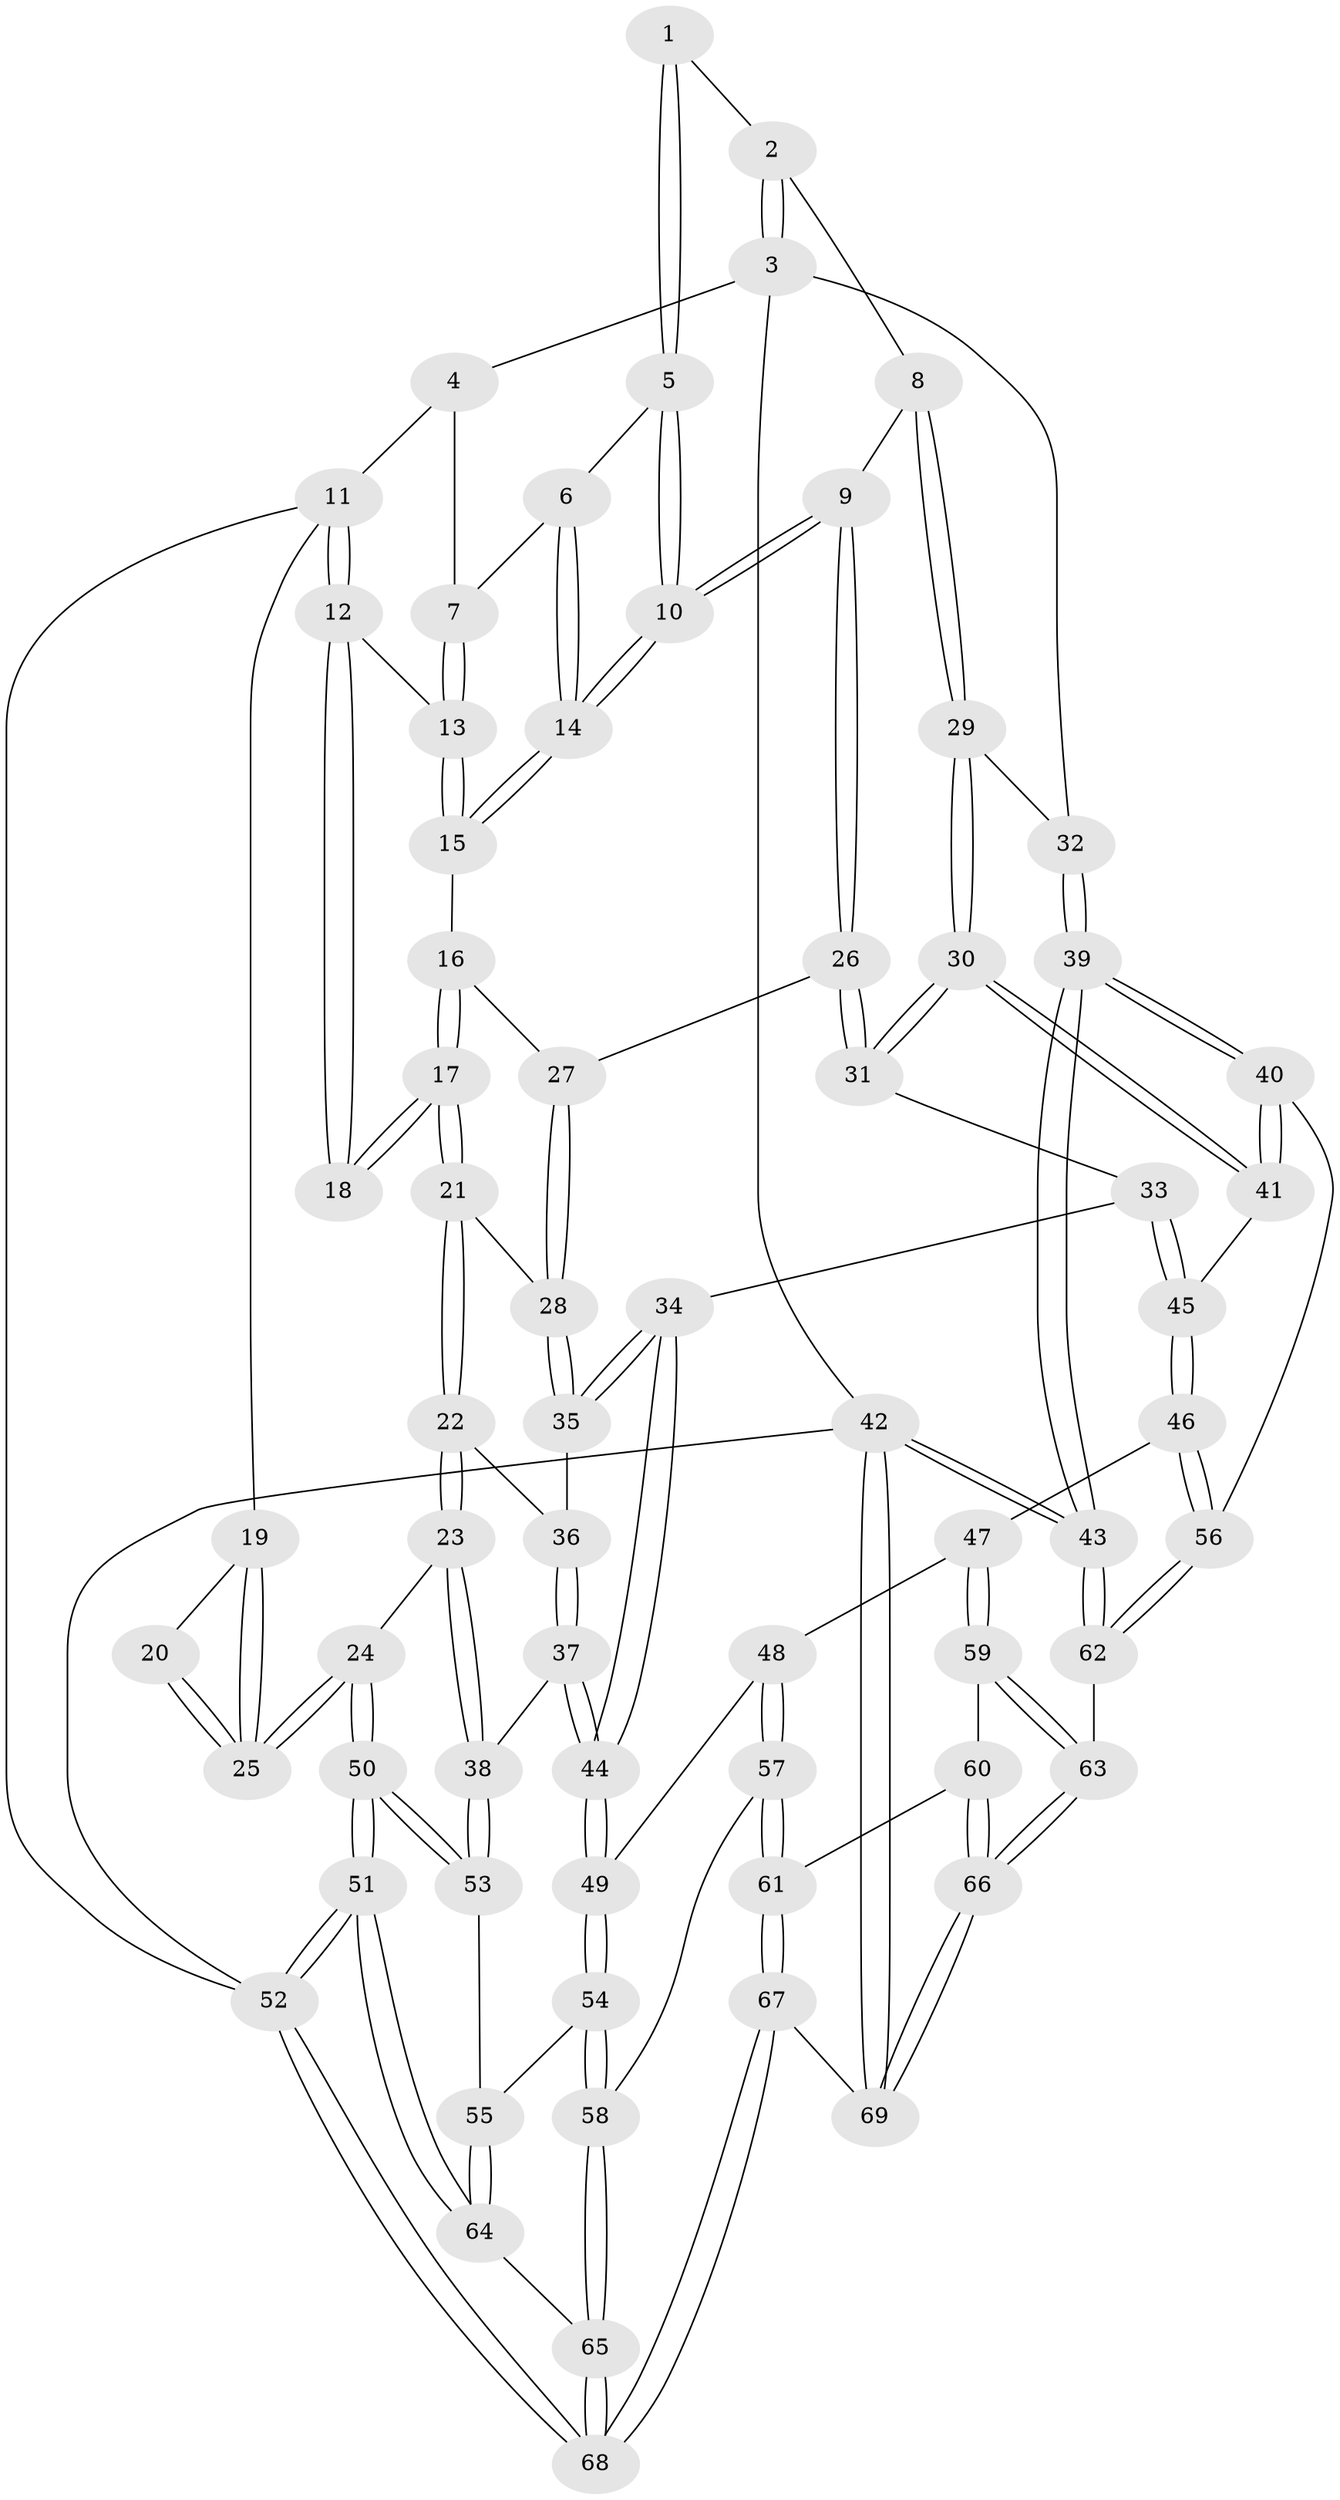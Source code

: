 // coarse degree distribution, {3: 0.2962962962962963, 5: 0.2222222222222222, 6: 0.1111111111111111, 9: 0.037037037037037035, 4: 0.2962962962962963, 7: 0.037037037037037035}
// Generated by graph-tools (version 1.1) at 2025/21/03/04/25 18:21:21]
// undirected, 69 vertices, 169 edges
graph export_dot {
graph [start="1"]
  node [color=gray90,style=filled];
  1 [pos="+0.7669394623584032+0.0045751165996764315"];
  2 [pos="+0.9358900390904018+0.10986732025624697"];
  3 [pos="+1+0"];
  4 [pos="+0.7487073843488465+0"];
  5 [pos="+0.736759838184638+0.07817370733141885"];
  6 [pos="+0.5094860001848592+0.06354175087512107"];
  7 [pos="+0.32867069927149317+0"];
  8 [pos="+0.8385777929259427+0.32405091328087215"];
  9 [pos="+0.7051576887352135+0.28602723234177896"];
  10 [pos="+0.699864722866988+0.2755171778236877"];
  11 [pos="+0+0"];
  12 [pos="+0.23644984857015888+0"];
  13 [pos="+0.30045071453446587+0"];
  14 [pos="+0.5988651569351906+0.22879258275466824"];
  15 [pos="+0.44557890522756755+0.24598441774063395"];
  16 [pos="+0.44170521367044513+0.25108828633573127"];
  17 [pos="+0.2364479593112565+0.3325485425102275"];
  18 [pos="+0.2069266899286095+0.16644500283605929"];
  19 [pos="+0+0.2304802787569777"];
  20 [pos="+0.12644128688038891+0.19690009137968276"];
  21 [pos="+0.2311324302155967+0.35579293698089365"];
  22 [pos="+0.21088356718135007+0.37796546840732387"];
  23 [pos="+0.06076662683367044+0.4508331503825242"];
  24 [pos="+0+0.43306365054810786"];
  25 [pos="+0+0.43179484962790105"];
  26 [pos="+0.6525774241633914+0.3659937763467451"];
  27 [pos="+0.46416711879337735+0.37207431245412964"];
  28 [pos="+0.40985994501465145+0.4329670541316117"];
  29 [pos="+0.8619215004352395+0.34096083114285186"];
  30 [pos="+0.8815882060383451+0.6069530751551594"];
  31 [pos="+0.6216594225286486+0.4882142923229788"];
  32 [pos="+1+0.3093917699202455"];
  33 [pos="+0.5905080278291268+0.525372738235082"];
  34 [pos="+0.46219407904258164+0.5335192142552653"];
  35 [pos="+0.44524163865305044+0.5098153013639622"];
  36 [pos="+0.27921821849505396+0.5241710726397872"];
  37 [pos="+0.2988921582553928+0.6799811861848497"];
  38 [pos="+0.17586619838127607+0.675009212462764"];
  39 [pos="+1+0.8040676217141225"];
  40 [pos="+0.9251799732564125+0.678458221623105"];
  41 [pos="+0.9032124293287239+0.6566323784547496"];
  42 [pos="+1+1"];
  43 [pos="+1+1"];
  44 [pos="+0.36169583988655823+0.7117211645709393"];
  45 [pos="+0.6276103819414446+0.6718070580618755"];
  46 [pos="+0.5802585852294837+0.759901145555495"];
  47 [pos="+0.48238098476876484+0.7618854084860018"];
  48 [pos="+0.3713376986599693+0.7197570287613149"];
  49 [pos="+0.36227997913338783+0.7128405237771542"];
  50 [pos="+0+0.846114731425662"];
  51 [pos="+0+1"];
  52 [pos="+0+1"];
  53 [pos="+0.08970486770269823+0.7624275587956957"];
  54 [pos="+0.2817671775092763+0.8270967286643556"];
  55 [pos="+0.17983729569783613+0.8647880299796749"];
  56 [pos="+0.646679523524492+0.8502454717900942"];
  57 [pos="+0.3830913161240475+0.9397212720232689"];
  58 [pos="+0.2944670915055325+0.9343965396012082"];
  59 [pos="+0.4787486868544198+0.8331427614920568"];
  60 [pos="+0.46569984819227134+0.9310985092573661"];
  61 [pos="+0.38570588052017424+0.9421635198661894"];
  62 [pos="+0.6496926238015291+0.8661865347059304"];
  63 [pos="+0.5869958857291168+0.974988905683635"];
  64 [pos="+0.17773493448331637+0.9086585246492557"];
  65 [pos="+0.22966571647320252+0.9885373501043961"];
  66 [pos="+0.5710866429469114+1"];
  67 [pos="+0.3785448717068873+1"];
  68 [pos="+0.19033190962361732+1"];
  69 [pos="+0.5788868358620747+1"];
  1 -- 2;
  1 -- 5;
  1 -- 5;
  2 -- 3;
  2 -- 3;
  2 -- 8;
  3 -- 4;
  3 -- 32;
  3 -- 42;
  4 -- 7;
  4 -- 11;
  5 -- 6;
  5 -- 10;
  5 -- 10;
  6 -- 7;
  6 -- 14;
  6 -- 14;
  7 -- 13;
  7 -- 13;
  8 -- 9;
  8 -- 29;
  8 -- 29;
  9 -- 10;
  9 -- 10;
  9 -- 26;
  9 -- 26;
  10 -- 14;
  10 -- 14;
  11 -- 12;
  11 -- 12;
  11 -- 19;
  11 -- 52;
  12 -- 13;
  12 -- 18;
  12 -- 18;
  13 -- 15;
  13 -- 15;
  14 -- 15;
  14 -- 15;
  15 -- 16;
  16 -- 17;
  16 -- 17;
  16 -- 27;
  17 -- 18;
  17 -- 18;
  17 -- 21;
  17 -- 21;
  19 -- 20;
  19 -- 25;
  19 -- 25;
  20 -- 25;
  20 -- 25;
  21 -- 22;
  21 -- 22;
  21 -- 28;
  22 -- 23;
  22 -- 23;
  22 -- 36;
  23 -- 24;
  23 -- 38;
  23 -- 38;
  24 -- 25;
  24 -- 25;
  24 -- 50;
  24 -- 50;
  26 -- 27;
  26 -- 31;
  26 -- 31;
  27 -- 28;
  27 -- 28;
  28 -- 35;
  28 -- 35;
  29 -- 30;
  29 -- 30;
  29 -- 32;
  30 -- 31;
  30 -- 31;
  30 -- 41;
  30 -- 41;
  31 -- 33;
  32 -- 39;
  32 -- 39;
  33 -- 34;
  33 -- 45;
  33 -- 45;
  34 -- 35;
  34 -- 35;
  34 -- 44;
  34 -- 44;
  35 -- 36;
  36 -- 37;
  36 -- 37;
  37 -- 38;
  37 -- 44;
  37 -- 44;
  38 -- 53;
  38 -- 53;
  39 -- 40;
  39 -- 40;
  39 -- 43;
  39 -- 43;
  40 -- 41;
  40 -- 41;
  40 -- 56;
  41 -- 45;
  42 -- 43;
  42 -- 43;
  42 -- 69;
  42 -- 69;
  42 -- 52;
  43 -- 62;
  43 -- 62;
  44 -- 49;
  44 -- 49;
  45 -- 46;
  45 -- 46;
  46 -- 47;
  46 -- 56;
  46 -- 56;
  47 -- 48;
  47 -- 59;
  47 -- 59;
  48 -- 49;
  48 -- 57;
  48 -- 57;
  49 -- 54;
  49 -- 54;
  50 -- 51;
  50 -- 51;
  50 -- 53;
  50 -- 53;
  51 -- 52;
  51 -- 52;
  51 -- 64;
  51 -- 64;
  52 -- 68;
  52 -- 68;
  53 -- 55;
  54 -- 55;
  54 -- 58;
  54 -- 58;
  55 -- 64;
  55 -- 64;
  56 -- 62;
  56 -- 62;
  57 -- 58;
  57 -- 61;
  57 -- 61;
  58 -- 65;
  58 -- 65;
  59 -- 60;
  59 -- 63;
  59 -- 63;
  60 -- 61;
  60 -- 66;
  60 -- 66;
  61 -- 67;
  61 -- 67;
  62 -- 63;
  63 -- 66;
  63 -- 66;
  64 -- 65;
  65 -- 68;
  65 -- 68;
  66 -- 69;
  66 -- 69;
  67 -- 68;
  67 -- 68;
  67 -- 69;
}
